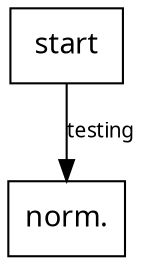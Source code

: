 digraph GraphvizDemo{
        node [fontname="Yahei Mono" shape="rect"];
        edge [fontname="Yahei Mono" fontsize=10];

        node1[label="start"];
        node2[label="norm."];

        node1->node2[label="testing"];
    }